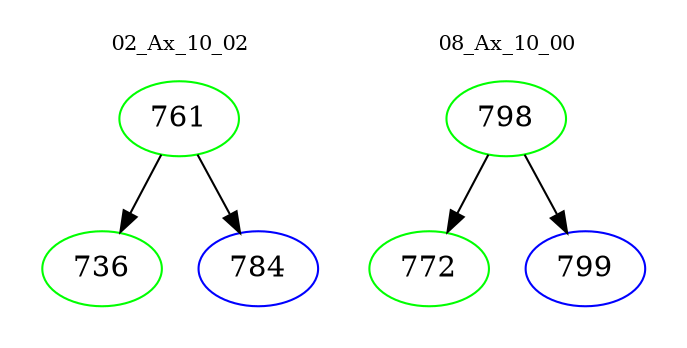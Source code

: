 digraph{
subgraph cluster_0 {
color = white
label = "02_Ax_10_02";
fontsize=10;
T0_761 [label="761", color="green"]
T0_761 -> T0_736 [color="black"]
T0_736 [label="736", color="green"]
T0_761 -> T0_784 [color="black"]
T0_784 [label="784", color="blue"]
}
subgraph cluster_1 {
color = white
label = "08_Ax_10_00";
fontsize=10;
T1_798 [label="798", color="green"]
T1_798 -> T1_772 [color="black"]
T1_772 [label="772", color="green"]
T1_798 -> T1_799 [color="black"]
T1_799 [label="799", color="blue"]
}
}
